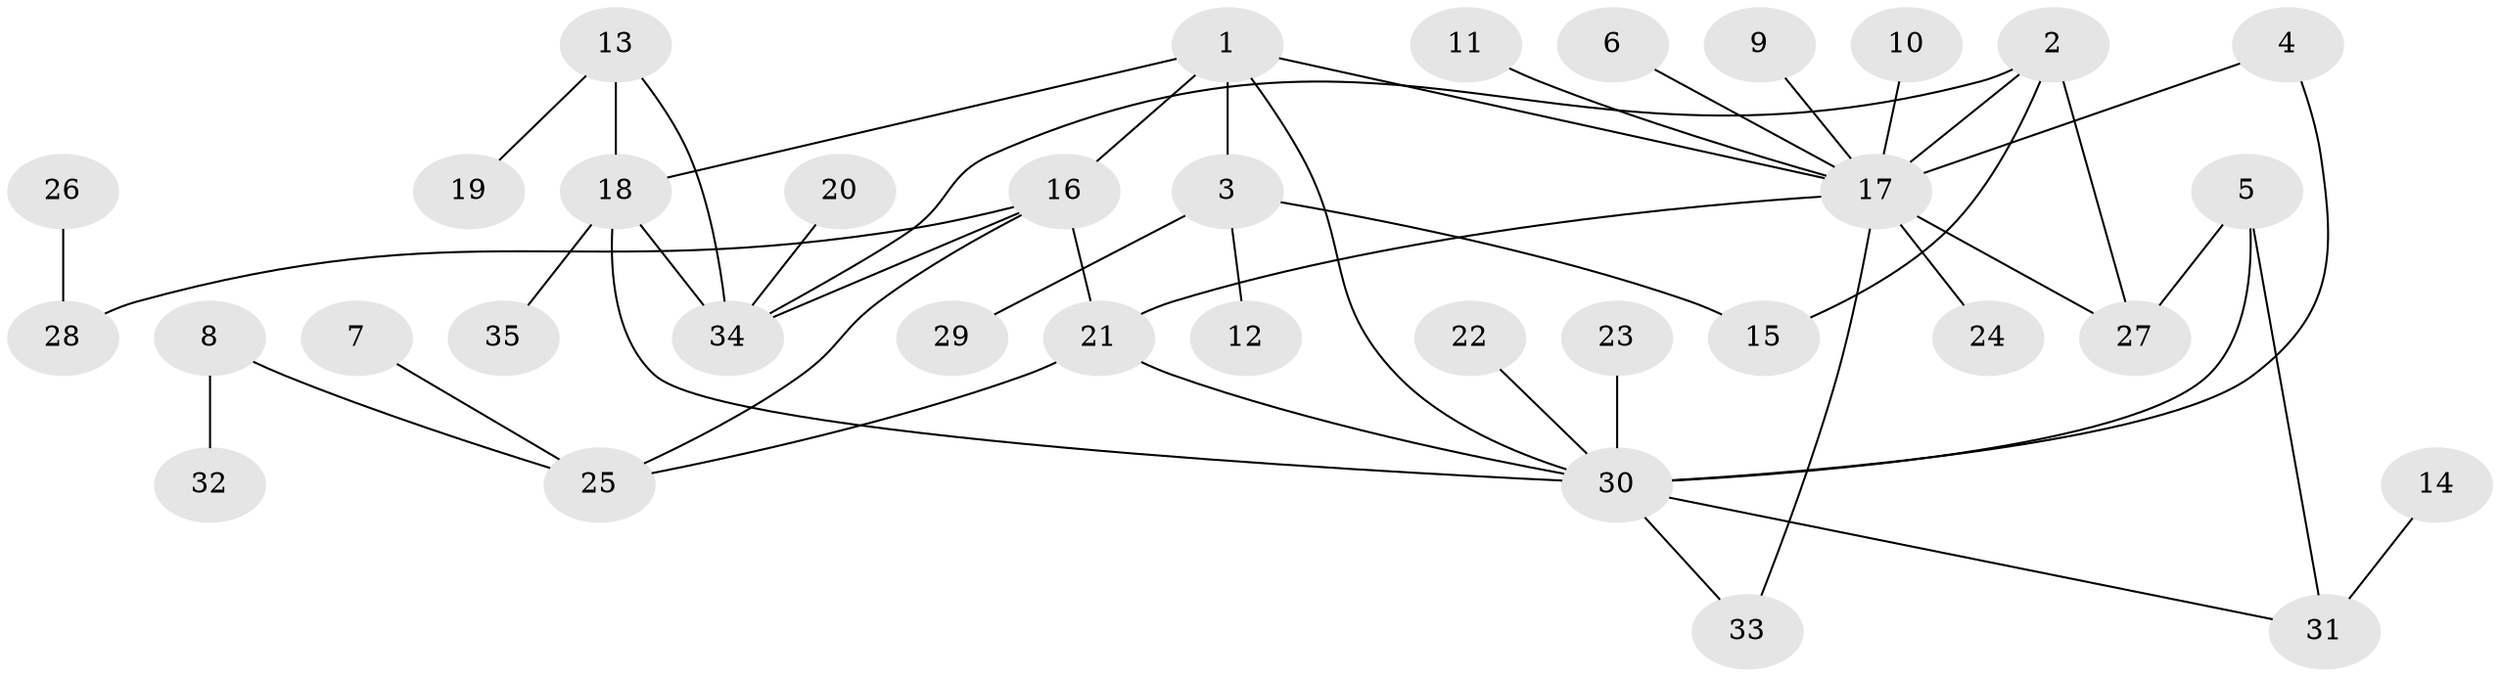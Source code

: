 // original degree distribution, {5: 0.02857142857142857, 4: 0.04285714285714286, 11: 0.014285714285714285, 6: 0.08571428571428572, 2: 0.18571428571428572, 7: 0.014285714285714285, 13: 0.014285714285714285, 1: 0.5428571428571428, 3: 0.07142857142857142}
// Generated by graph-tools (version 1.1) at 2025/37/03/04/25 23:37:36]
// undirected, 35 vertices, 47 edges
graph export_dot {
  node [color=gray90,style=filled];
  1;
  2;
  3;
  4;
  5;
  6;
  7;
  8;
  9;
  10;
  11;
  12;
  13;
  14;
  15;
  16;
  17;
  18;
  19;
  20;
  21;
  22;
  23;
  24;
  25;
  26;
  27;
  28;
  29;
  30;
  31;
  32;
  33;
  34;
  35;
  1 -- 3 [weight=2.0];
  1 -- 16 [weight=1.0];
  1 -- 17 [weight=1.0];
  1 -- 18 [weight=2.0];
  1 -- 30 [weight=1.0];
  2 -- 15 [weight=1.0];
  2 -- 17 [weight=1.0];
  2 -- 27 [weight=1.0];
  2 -- 34 [weight=1.0];
  3 -- 12 [weight=1.0];
  3 -- 15 [weight=1.0];
  3 -- 29 [weight=1.0];
  4 -- 17 [weight=1.0];
  4 -- 30 [weight=1.0];
  5 -- 27 [weight=1.0];
  5 -- 30 [weight=1.0];
  5 -- 31 [weight=1.0];
  6 -- 17 [weight=1.0];
  7 -- 25 [weight=1.0];
  8 -- 25 [weight=1.0];
  8 -- 32 [weight=1.0];
  9 -- 17 [weight=1.0];
  10 -- 17 [weight=1.0];
  11 -- 17 [weight=1.0];
  13 -- 18 [weight=1.0];
  13 -- 19 [weight=1.0];
  13 -- 34 [weight=1.0];
  14 -- 31 [weight=1.0];
  16 -- 21 [weight=1.0];
  16 -- 25 [weight=1.0];
  16 -- 28 [weight=1.0];
  16 -- 34 [weight=1.0];
  17 -- 21 [weight=1.0];
  17 -- 24 [weight=1.0];
  17 -- 27 [weight=1.0];
  17 -- 33 [weight=1.0];
  18 -- 30 [weight=1.0];
  18 -- 34 [weight=1.0];
  18 -- 35 [weight=1.0];
  20 -- 34 [weight=1.0];
  21 -- 25 [weight=1.0];
  21 -- 30 [weight=1.0];
  22 -- 30 [weight=1.0];
  23 -- 30 [weight=1.0];
  26 -- 28 [weight=1.0];
  30 -- 31 [weight=1.0];
  30 -- 33 [weight=1.0];
}
